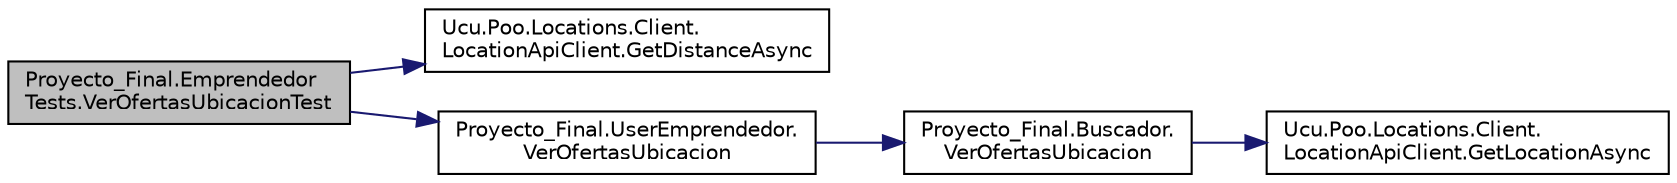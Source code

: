 digraph "Proyecto_Final.EmprendedorTests.VerOfertasUbicacionTest"
{
 // INTERACTIVE_SVG=YES
 // LATEX_PDF_SIZE
  edge [fontname="Helvetica",fontsize="10",labelfontname="Helvetica",labelfontsize="10"];
  node [fontname="Helvetica",fontsize="10",shape=record];
  rankdir="LR";
  Node1 [label="Proyecto_Final.Emprendedor\lTests.VerOfertasUbicacionTest",height=0.2,width=0.4,color="black", fillcolor="grey75", style="filled", fontcolor="black",tooltip="Prueba que se buscan correctamente las ofertas según ."];
  Node1 -> Node2 [color="midnightblue",fontsize="10",style="solid",fontname="Helvetica"];
  Node2 [label="Ucu.Poo.Locations.Client.\lLocationApiClient.GetDistanceAsync",height=0.2,width=0.4,color="black", fillcolor="white", style="filled",URL="$classUcu_1_1Poo_1_1Locations_1_1Client_1_1LocationApiClient.html#a4bad7ac87beda04ecaa73353f14badd7",tooltip="Obtiene la distancia entre dos coordenadas."];
  Node1 -> Node3 [color="midnightblue",fontsize="10",style="solid",fontname="Helvetica"];
  Node3 [label="Proyecto_Final.UserEmprendedor.\lVerOfertasUbicacion",height=0.2,width=0.4,color="black", fillcolor="white", style="filled",URL="$classProyecto__Final_1_1UserEmprendedor.html#a9a77d8df6165ee77ae68dc7ff3ce39bd",tooltip="En base a la ubicación del Emprendedor, retorna una lista con todas las ofertas que se encuentren a u..."];
  Node3 -> Node4 [color="midnightblue",fontsize="10",style="solid",fontname="Helvetica"];
  Node4 [label="Proyecto_Final.Buscador.\lVerOfertasUbicacion",height=0.2,width=0.4,color="black", fillcolor="white", style="filled",URL="$classProyecto__Final_1_1Buscador.html#adb086c40e81b89642dd0af07aa74e621",tooltip="/// En base a la ubicación del Emprendedor, retorna una lista con todas las ofertas que se encuentren..."];
  Node4 -> Node5 [color="midnightblue",fontsize="10",style="solid",fontname="Helvetica"];
  Node5 [label="Ucu.Poo.Locations.Client.\lLocationApiClient.GetLocationAsync",height=0.2,width=0.4,color="black", fillcolor="white", style="filled",URL="$classUcu_1_1Poo_1_1Locations_1_1Client_1_1LocationApiClient.html#a775052647014829c8b09dd91b0ff2762",tooltip="Obtiene las coordenadas de una dirección."];
}
